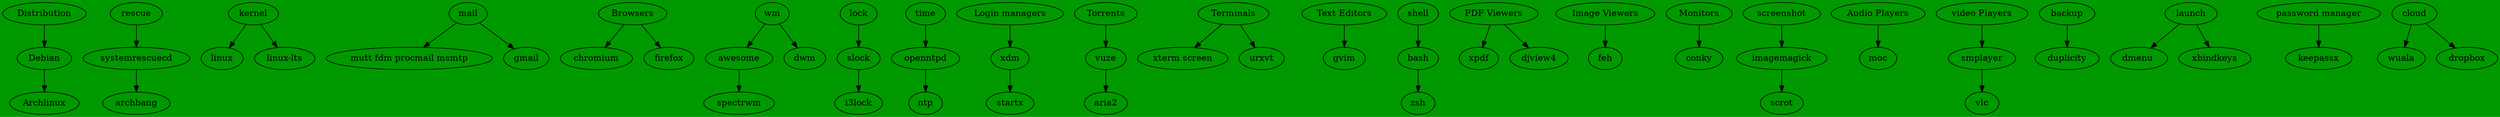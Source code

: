 //dot -Tpng timeline.dot -o line.png
digraph G {
  bgcolor ="#009900";

  Distribution -> Debian -> Archlinux;
  rescue ->systemrescuecd->archbang;
kernel ->linux;
mail->"mutt fdm procmail msmtp";
  Browsers ->chromium;
  wm -> awesome->spectrwm;
  lock -> slock->i3lock;
  time -> openntpd->ntp;
  "Login managers"->xdm->"startx";
  Torrents -> vuze ->aria2;
  "Terminals"->"xterm screen";
  "Text Editors" ->gvim;
  shell ->bash->zsh;
"PDF Viewers"->xpdf;
"Image Viewers" -> feh;
Monitors->conky;
screenshot->imagemagick->scrot ;
"Audio Players"->moc;
"video Players"->smplayer->vlc;
backup->duplicity;
"launch"->"dmenu ";
"password manager"->keepassx;
"cloud"->wuala;


kernel ->"linux-lts";
mail->gmail;
  Browsers ->firefox;
 wm ->dwm;
 "Terminals"->urxvt;
"PDF Viewers"->djview4;
"launch"->"xbindkeys";
"cloud"->dropbox;
}
